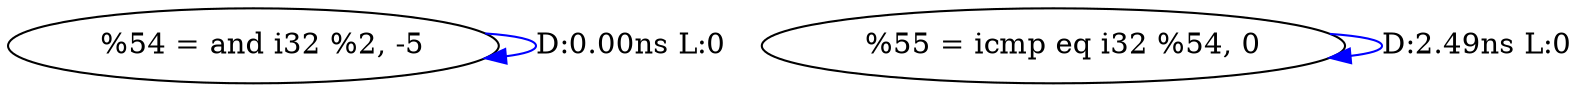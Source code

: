 digraph {
Node0x3747e30[label="  %54 = and i32 %2, -5"];
Node0x3747e30 -> Node0x3747e30[label="D:0.00ns L:0",color=blue];
Node0x3747f10[label="  %55 = icmp eq i32 %54, 0"];
Node0x3747f10 -> Node0x3747f10[label="D:2.49ns L:0",color=blue];
}

